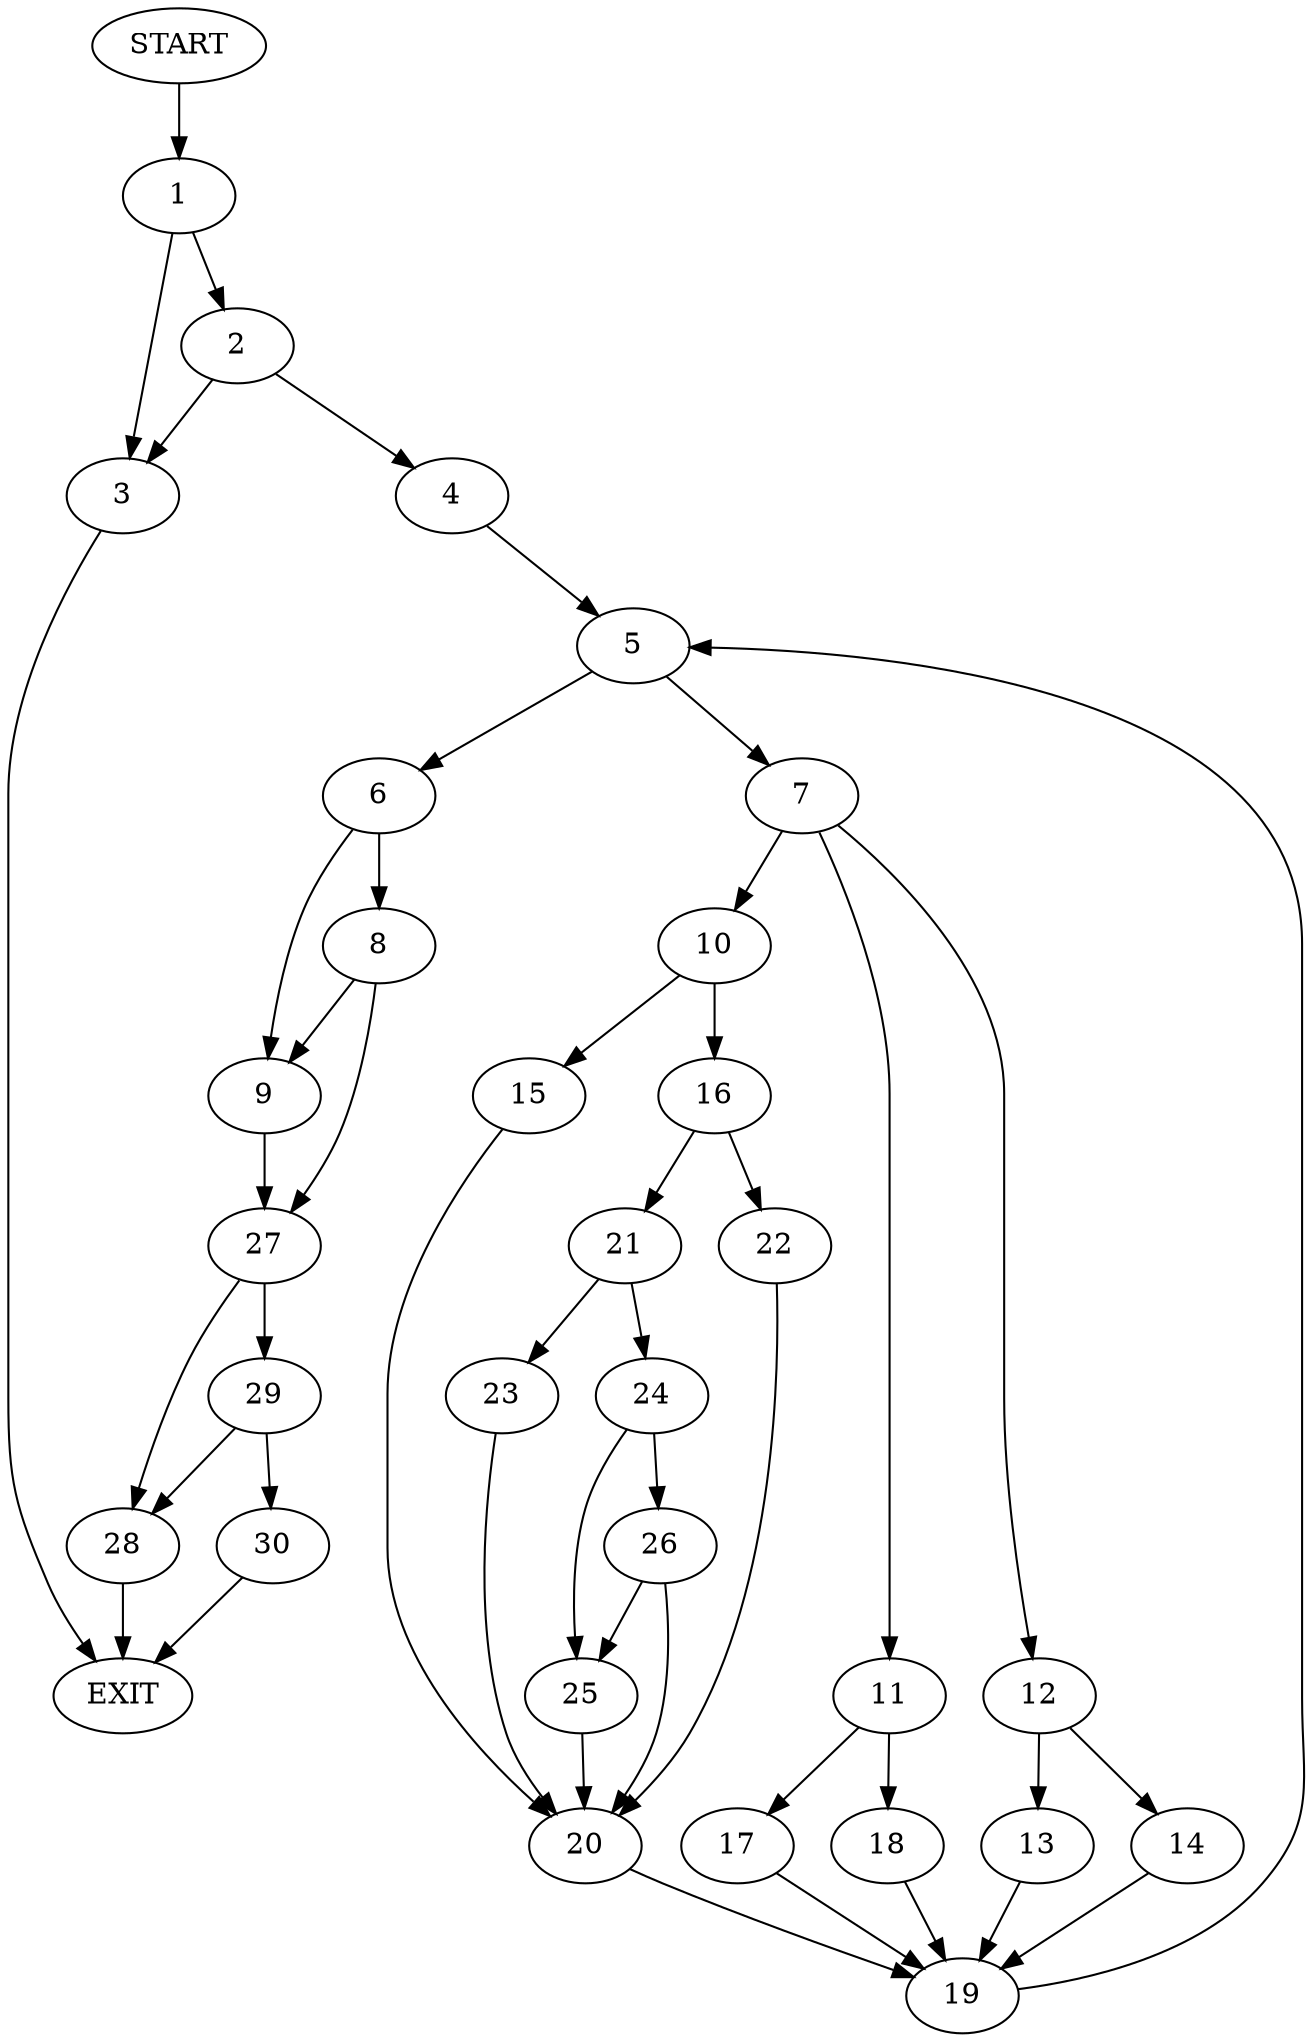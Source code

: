 digraph {
0 [label="START"]
31 [label="EXIT"]
0 -> 1
1 -> 2
1 -> 3
2 -> 4
2 -> 3
3 -> 31
4 -> 5
5 -> 6
5 -> 7
6 -> 8
6 -> 9
7 -> 10
7 -> 11
7 -> 12
12 -> 13
12 -> 14
10 -> 15
10 -> 16
11 -> 17
11 -> 18
18 -> 19
17 -> 19
19 -> 5
13 -> 19
14 -> 19
15 -> 20
16 -> 21
16 -> 22
20 -> 19
21 -> 23
21 -> 24
22 -> 20
23 -> 20
24 -> 25
24 -> 26
26 -> 25
26 -> 20
25 -> 20
9 -> 27
8 -> 27
8 -> 9
27 -> 28
27 -> 29
28 -> 31
29 -> 28
29 -> 30
30 -> 31
}
